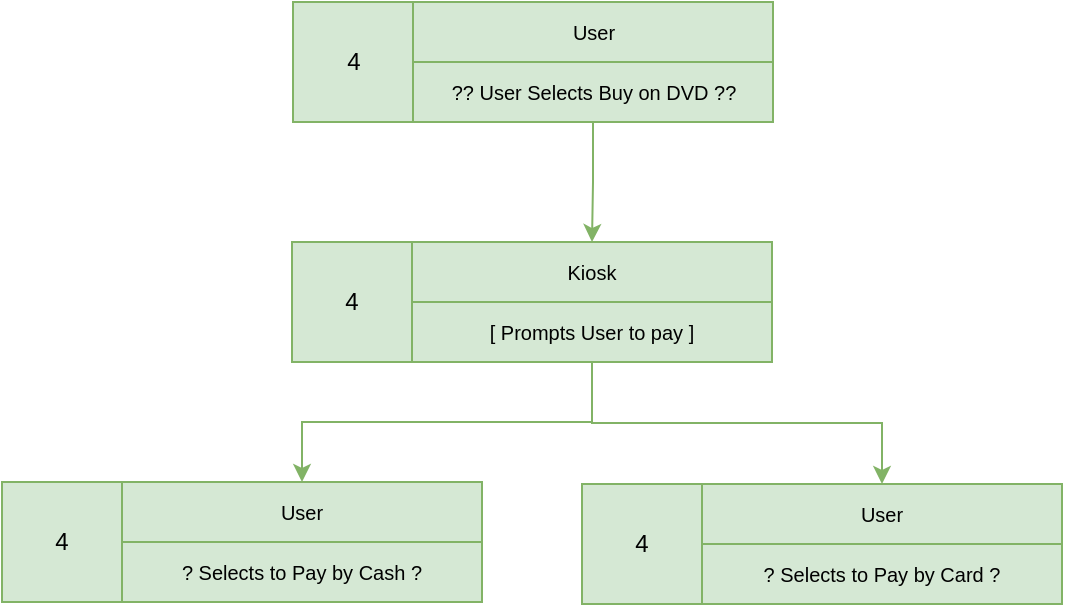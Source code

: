 <mxfile version="11.1.4" type="device"><diagram id="VW8h7AR9d6UCQnMIyFME" name="Page-1"><mxGraphModel dx="460" dy="737" grid="1" gridSize="10" guides="1" tooltips="1" connect="1" arrows="1" fold="1" page="1" pageScale="1" pageWidth="827" pageHeight="1169" math="0" shadow="0"><root><mxCell id="0"/><mxCell id="1" parent="0"/><mxCell id="rNA3uLsN9g1m54qxnN43-5" value="" style="rounded=0;whiteSpace=wrap;html=1;fillColor=#d5e8d4;strokeColor=#82b366;" parent="1" vertex="1"><mxGeometry x="293" y="179" width="240" height="60" as="geometry"/></mxCell><mxCell id="rNA3uLsN9g1m54qxnN43-6" value="4" style="rounded=0;whiteSpace=wrap;html=1;fillColor=#d5e8d4;strokeColor=#82b366;" parent="1" vertex="1"><mxGeometry x="293" y="179" width="60" height="60" as="geometry"/></mxCell><mxCell id="rNA3uLsN9g1m54qxnN43-7" value="Kiosk" style="rounded=0;whiteSpace=wrap;html=1;fontSize=10;fillColor=#d5e8d4;strokeColor=#82b366;" parent="1" vertex="1"><mxGeometry x="353" y="179" width="180" height="30" as="geometry"/></mxCell><mxCell id="rNA3uLsN9g1m54qxnN43-50" style="edgeStyle=orthogonalEdgeStyle;rounded=0;orthogonalLoop=1;jettySize=auto;html=1;exitX=0.5;exitY=1;exitDx=0;exitDy=0;entryX=0.5;entryY=0;entryDx=0;entryDy=0;fontSize=10;fillColor=#d5e8d4;strokeColor=#82b366;" parent="1" source="rNA3uLsN9g1m54qxnN43-8" target="rNA3uLsN9g1m54qxnN43-42" edge="1"><mxGeometry relative="1" as="geometry"/></mxCell><mxCell id="rNA3uLsN9g1m54qxnN43-51" style="edgeStyle=orthogonalEdgeStyle;rounded=0;orthogonalLoop=1;jettySize=auto;html=1;exitX=0.5;exitY=1;exitDx=0;exitDy=0;entryX=0.5;entryY=0;entryDx=0;entryDy=0;fontSize=10;fillColor=#d5e8d4;strokeColor=#82b366;" parent="1" source="rNA3uLsN9g1m54qxnN43-8" target="rNA3uLsN9g1m54qxnN43-46" edge="1"><mxGeometry relative="1" as="geometry"/></mxCell><mxCell id="rNA3uLsN9g1m54qxnN43-8" value="[ Prompts User to pay ]" style="rounded=0;whiteSpace=wrap;html=1;fontSize=10;fillColor=#d5e8d4;strokeColor=#82b366;" parent="1" vertex="1"><mxGeometry x="353" y="209" width="180" height="30" as="geometry"/></mxCell><mxCell id="rNA3uLsN9g1m54qxnN43-21" value="" style="rounded=0;whiteSpace=wrap;html=1;fillColor=#d5e8d4;strokeColor=#82b366;" parent="1" vertex="1"><mxGeometry x="293.5" y="59" width="240" height="60" as="geometry"/></mxCell><mxCell id="rNA3uLsN9g1m54qxnN43-22" value="4" style="rounded=0;whiteSpace=wrap;html=1;fillColor=#d5e8d4;strokeColor=#82b366;" parent="1" vertex="1"><mxGeometry x="293.5" y="59" width="60" height="60" as="geometry"/></mxCell><mxCell id="rNA3uLsN9g1m54qxnN43-23" value="User" style="rounded=0;whiteSpace=wrap;html=1;fontSize=10;fillColor=#d5e8d4;strokeColor=#82b366;" parent="1" vertex="1"><mxGeometry x="353.5" y="59" width="180" height="30" as="geometry"/></mxCell><mxCell id="rNA3uLsN9g1m54qxnN43-30" style="edgeStyle=orthogonalEdgeStyle;rounded=0;orthogonalLoop=1;jettySize=auto;html=1;entryX=0.5;entryY=0;entryDx=0;entryDy=0;fontSize=10;fillColor=#d5e8d4;strokeColor=#82b366;" parent="1" source="rNA3uLsN9g1m54qxnN43-24" target="rNA3uLsN9g1m54qxnN43-7" edge="1"><mxGeometry relative="1" as="geometry"/></mxCell><mxCell id="rNA3uLsN9g1m54qxnN43-24" value="?? User Selects Buy on DVD ??" style="rounded=0;whiteSpace=wrap;html=1;fontSize=10;fillColor=#d5e8d4;strokeColor=#82b366;" parent="1" vertex="1"><mxGeometry x="353.5" y="89" width="180" height="30" as="geometry"/></mxCell><mxCell id="rNA3uLsN9g1m54qxnN43-40" value="" style="rounded=0;whiteSpace=wrap;html=1;fillColor=#d5e8d4;strokeColor=#82b366;" parent="1" vertex="1"><mxGeometry x="148" y="299" width="240" height="60" as="geometry"/></mxCell><mxCell id="rNA3uLsN9g1m54qxnN43-41" value="4" style="rounded=0;whiteSpace=wrap;html=1;fillColor=#d5e8d4;strokeColor=#82b366;" parent="1" vertex="1"><mxGeometry x="148" y="299" width="60" height="60" as="geometry"/></mxCell><mxCell id="rNA3uLsN9g1m54qxnN43-42" value="User" style="rounded=0;whiteSpace=wrap;html=1;fontSize=10;fillColor=#d5e8d4;strokeColor=#82b366;" parent="1" vertex="1"><mxGeometry x="208" y="299" width="180" height="30" as="geometry"/></mxCell><mxCell id="rNA3uLsN9g1m54qxnN43-43" value="? Selects to Pay by Cash ?" style="rounded=0;whiteSpace=wrap;html=1;fontSize=10;fillColor=#d5e8d4;strokeColor=#82b366;" parent="1" vertex="1"><mxGeometry x="208" y="329" width="180" height="30" as="geometry"/></mxCell><mxCell id="rNA3uLsN9g1m54qxnN43-44" value="" style="rounded=0;whiteSpace=wrap;html=1;fillColor=#d5e8d4;strokeColor=#82b366;" parent="1" vertex="1"><mxGeometry x="438" y="300" width="240" height="60" as="geometry"/></mxCell><mxCell id="rNA3uLsN9g1m54qxnN43-45" value="4" style="rounded=0;whiteSpace=wrap;html=1;fillColor=#d5e8d4;strokeColor=#82b366;" parent="1" vertex="1"><mxGeometry x="438" y="300" width="60" height="60" as="geometry"/></mxCell><mxCell id="rNA3uLsN9g1m54qxnN43-46" value="User" style="rounded=0;whiteSpace=wrap;html=1;fontSize=10;fillColor=#d5e8d4;strokeColor=#82b366;" parent="1" vertex="1"><mxGeometry x="498" y="300" width="180" height="30" as="geometry"/></mxCell><mxCell id="rNA3uLsN9g1m54qxnN43-47" value="? Selects to Pay by Card ?" style="rounded=0;whiteSpace=wrap;html=1;fontSize=10;fillColor=#d5e8d4;strokeColor=#82b366;" parent="1" vertex="1"><mxGeometry x="498" y="330" width="180" height="30" as="geometry"/></mxCell></root></mxGraphModel></diagram></mxfile>